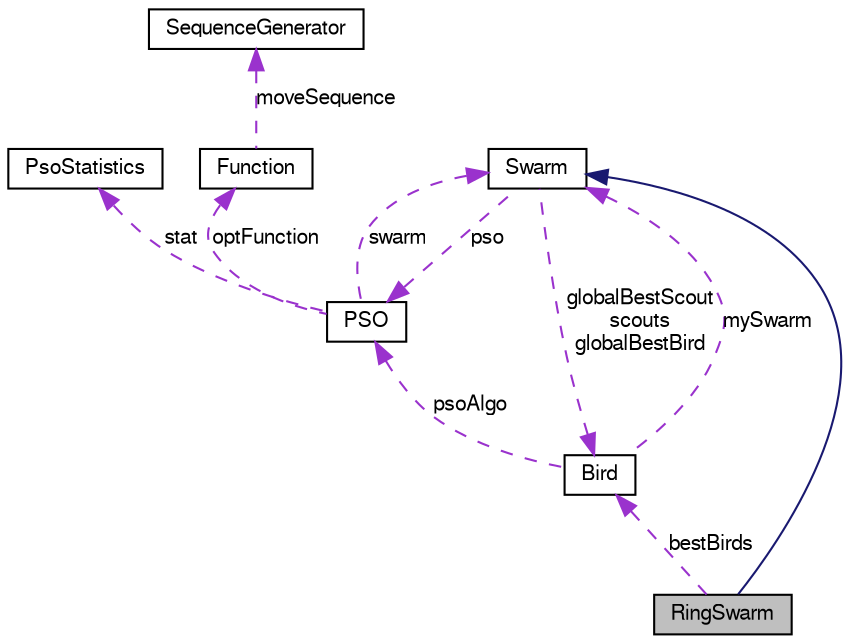 digraph G
{
  bgcolor="transparent";
  edge [fontname="FreeSans",fontsize=10,labelfontname="FreeSans",labelfontsize=10];
  node [fontname="FreeSans",fontsize=10,shape=record];
  Node1 [label="RingSwarm",height=0.2,width=0.4,color="black", fillcolor="grey75", style="filled" fontcolor="black"];
  Node2 -> Node1 [dir=back,color="midnightblue",fontsize=10,style="solid"];
  Node2 [label="Swarm",height=0.2,width=0.4,color="black",URL="$classSwarm.html",tooltip="The Swarm class containing and controlling the individual birds."];
  Node3 -> Node2 [dir=back,color="darkorchid3",fontsize=10,style="dashed",label="globalBestScout\nscouts\nglobalBestBird"];
  Node3 [label="Bird",height=0.2,width=0.4,color="black",URL="$classBird.html",tooltip="The individual bird."];
  Node2 -> Node3 [dir=back,color="darkorchid3",fontsize=10,style="dashed",label="mySwarm"];
  Node4 -> Node3 [dir=back,color="darkorchid3",fontsize=10,style="dashed",label="psoAlgo"];
  Node4 [label="PSO",height=0.2,width=0.4,color="black",URL="$classPSO.html",tooltip="The Particle Swarm Optimization algorithm."];
  Node5 -> Node4 [dir=back,color="darkorchid3",fontsize=10,style="dashed",label="stat"];
  Node5 [label="PsoStatistics",height=0.2,width=0.4,color="black",URL="$classPsoStatistics.html",tooltip="All of the data for evaluation is collected here."];
  Node2 -> Node4 [dir=back,color="darkorchid3",fontsize=10,style="dashed",label="swarm"];
  Node6 -> Node4 [dir=back,color="darkorchid3",fontsize=10,style="dashed",label="optFunction"];
  Node6 [label="Function",height=0.2,width=0.4,color="black",URL="$classFunction.html",tooltip="The optimized function."];
  Node7 -> Node6 [dir=back,color="darkorchid3",fontsize=10,style="dashed",label="moveSequence"];
  Node7 [label="SequenceGenerator",height=0.2,width=0.4,color="black",URL="$classSequenceGenerator.html",tooltip="Generate a reproducable sequence."];
  Node4 -> Node2 [dir=back,color="darkorchid3",fontsize=10,style="dashed",label="pso"];
  Node3 -> Node1 [dir=back,color="darkorchid3",fontsize=10,style="dashed",label="bestBirds"];
}
